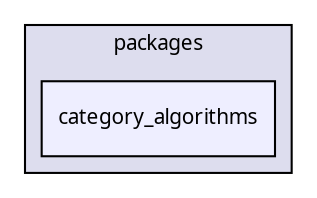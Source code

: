 digraph "packages/category/packages/category_algorithms/" {
  compound=true
  node [ fontsize="10", fontname="FreeSans.ttf"];
  edge [ labelfontsize="10", labelfontname="FreeSans.ttf"];
  subgraph clusterdir_1a442f41f4975b0d66f7b20f1e8d85dd {
    graph [ bgcolor="#ddddee", pencolor="black", label="packages" fontname="FreeSans.ttf", fontsize="10", URL="dir_1a442f41f4975b0d66f7b20f1e8d85dd.html"]
  dir_b2eea2ba97ba386ad22f9ffbde418b7b [shape=box, label="category_algorithms", style="filled", fillcolor="#eeeeff", pencolor="black", URL="dir_b2eea2ba97ba386ad22f9ffbde418b7b.html"];
  }
}
